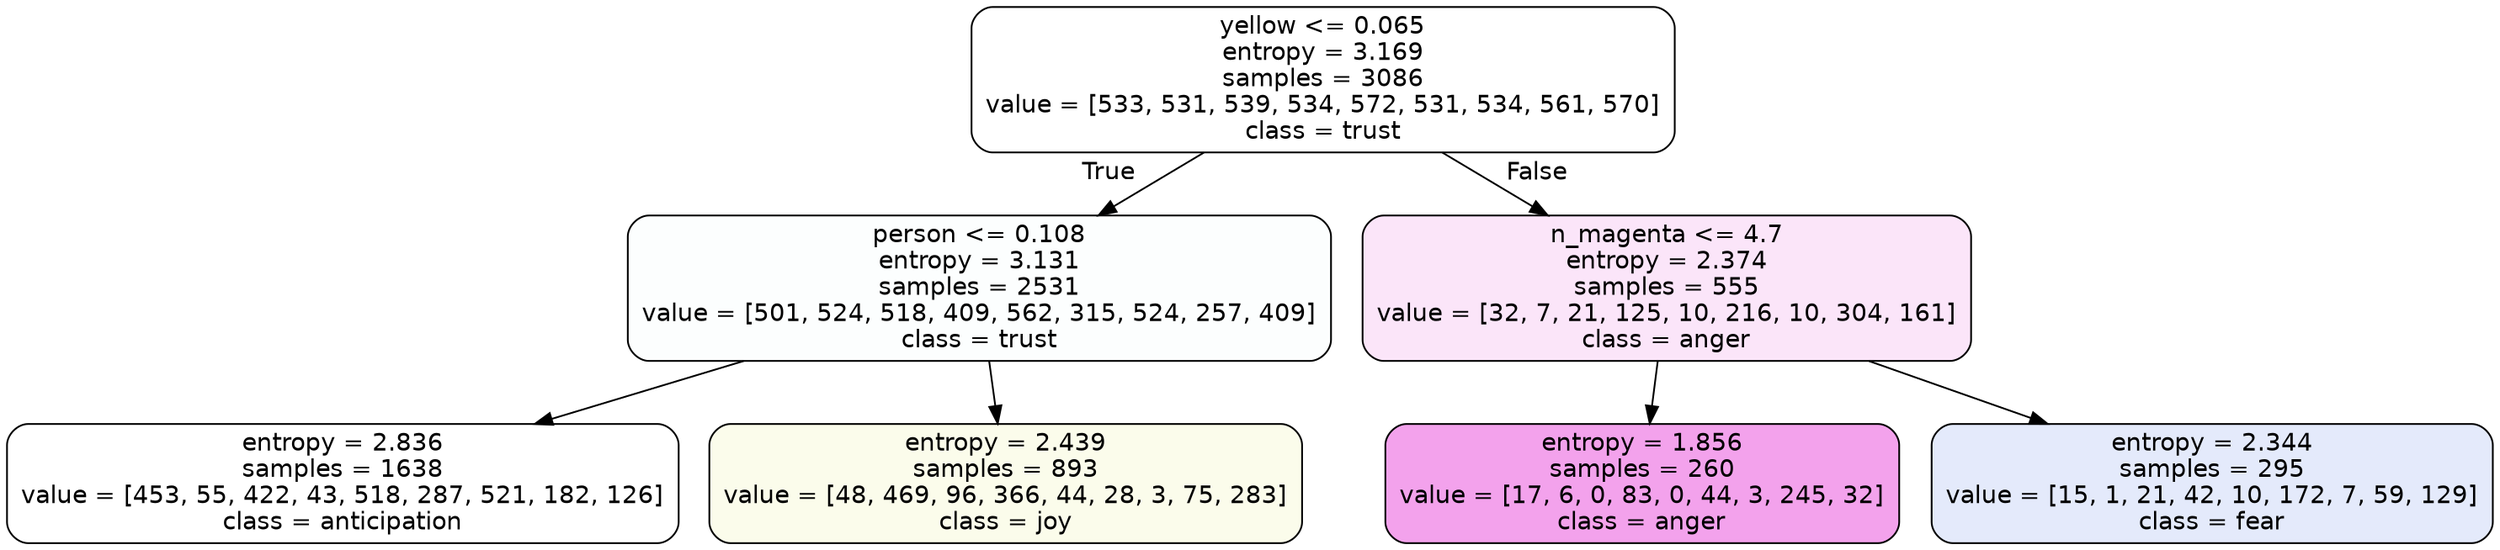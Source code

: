 digraph Tree {
node [shape=box, style="filled, rounded", color="black", fontname=helvetica] ;
edge [fontname=helvetica] ;
0 [label="yellow <= 0.065\nentropy = 3.169\nsamples = 3086\nvalue = [533, 531, 539, 534, 572, 531, 534, 561, 570]\nclass = trust", fillcolor="#39d7e500"] ;
1 [label="person <= 0.108\nentropy = 3.131\nsamples = 2531\nvalue = [501, 524, 518, 409, 562, 315, 524, 257, 409]\nclass = trust", fillcolor="#39d7e503"] ;
0 -> 1 [labeldistance=2.5, labelangle=45, headlabel="True"] ;
2 [label="entropy = 2.836\nsamples = 1638\nvalue = [453, 55, 422, 43, 518, 287, 521, 182, 126]\nclass = anticipation", fillcolor="#8139e500"] ;
1 -> 2 ;
3 [label="entropy = 2.439\nsamples = 893\nvalue = [48, 469, 96, 366, 44, 28, 3, 75, 283]\nclass = joy", fillcolor="#d7e53919"] ;
1 -> 3 ;
4 [label="n_magenta <= 4.7\nentropy = 2.374\nsamples = 555\nvalue = [32, 7, 21, 125, 10, 216, 10, 304, 161]\nclass = anger", fillcolor="#e539d721"] ;
0 -> 4 [labeldistance=2.5, labelangle=-45, headlabel="False"] ;
5 [label="entropy = 1.856\nsamples = 260\nvalue = [17, 6, 0, 83, 0, 44, 3, 245, 32]\nclass = anger", fillcolor="#e539d777"] ;
4 -> 5 ;
6 [label="entropy = 2.344\nsamples = 295\nvalue = [15, 1, 21, 42, 10, 172, 7, 59, 129]\nclass = fear", fillcolor="#3964e522"] ;
4 -> 6 ;
}